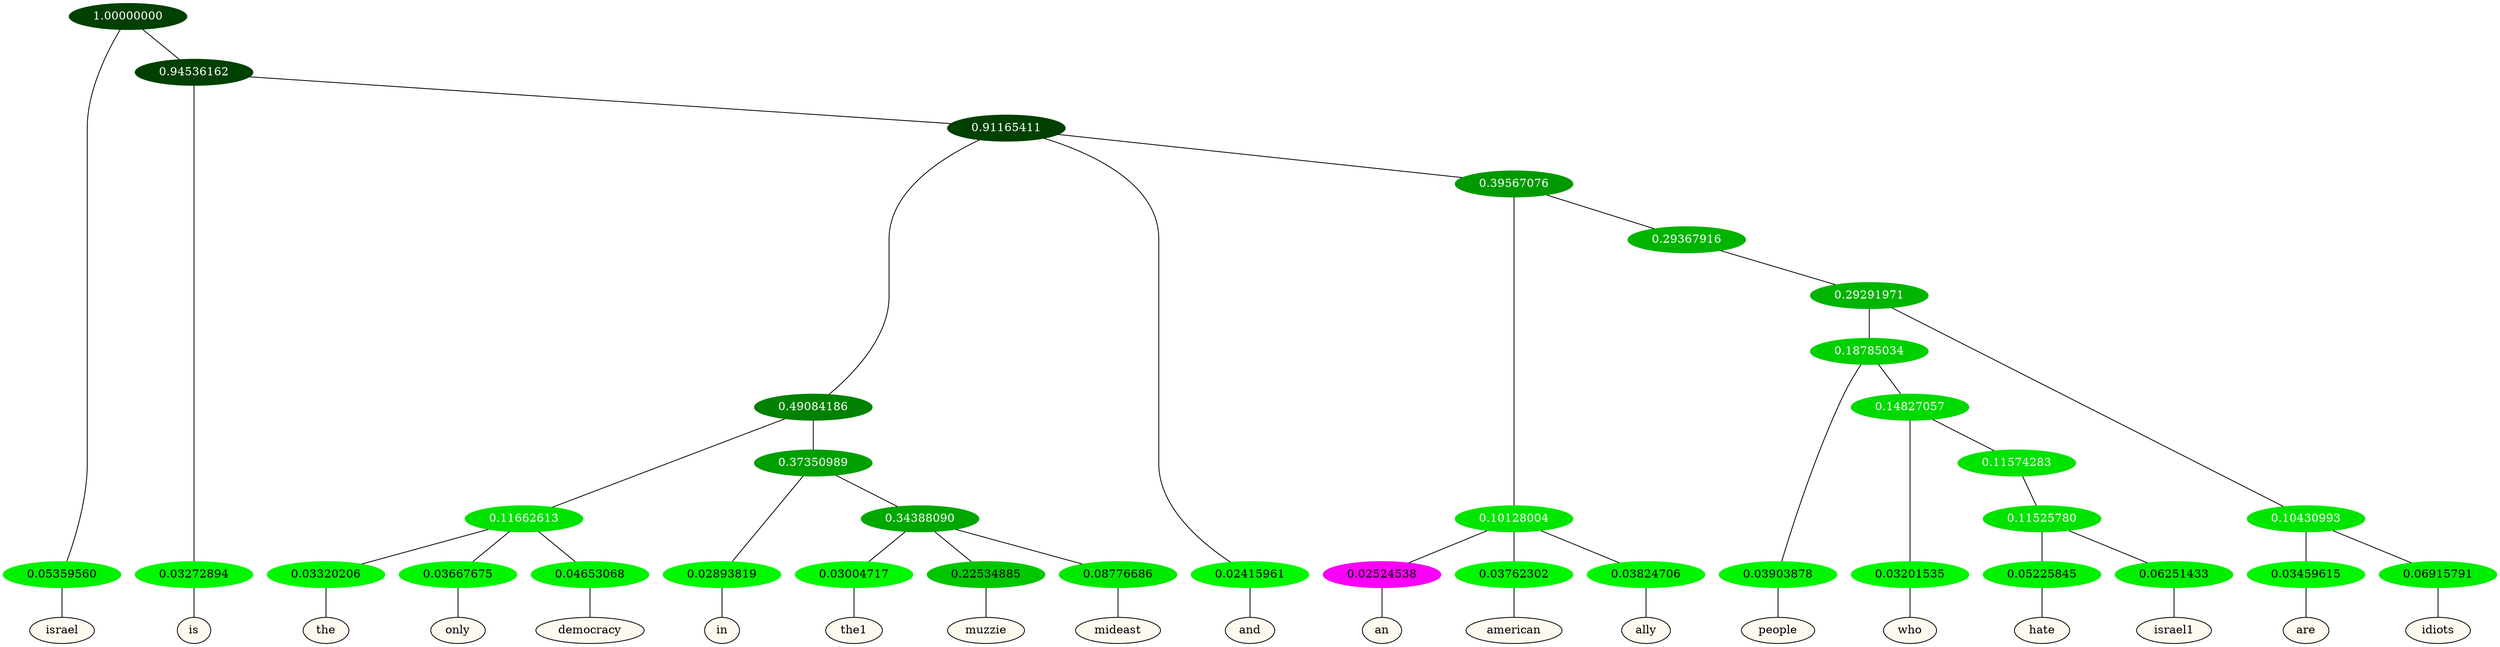 graph {
	node [format=png height=0.15 nodesep=0.001 ordering=out overlap=prism overlap_scaling=0.01 ranksep=0.001 ratio=0.2 style=filled width=0.15]
	{
		rank=same
		a_w_1 [label=israel color=black fillcolor=floralwhite style="filled,solid"]
		a_w_3 [label=is color=black fillcolor=floralwhite style="filled,solid"]
		a_w_12 [label=the color=black fillcolor=floralwhite style="filled,solid"]
		a_w_13 [label=only color=black fillcolor=floralwhite style="filled,solid"]
		a_w_14 [label=democracy color=black fillcolor=floralwhite style="filled,solid"]
		a_w_15 [label=in color=black fillcolor=floralwhite style="filled,solid"]
		a_w_21 [label=the1 color=black fillcolor=floralwhite style="filled,solid"]
		a_w_22 [label=muzzie color=black fillcolor=floralwhite style="filled,solid"]
		a_w_23 [label=mideast color=black fillcolor=floralwhite style="filled,solid"]
		a_w_6 [label=and color=black fillcolor=floralwhite style="filled,solid"]
		a_w_17 [label=an color=black fillcolor=floralwhite style="filled,solid"]
		a_w_18 [label=american color=black fillcolor=floralwhite style="filled,solid"]
		a_w_19 [label=ally color=black fillcolor=floralwhite style="filled,solid"]
		a_w_26 [label=people color=black fillcolor=floralwhite style="filled,solid"]
		a_w_30 [label=who color=black fillcolor=floralwhite style="filled,solid"]
		a_w_33 [label=hate color=black fillcolor=floralwhite style="filled,solid"]
		a_w_34 [label=israel1 color=black fillcolor=floralwhite style="filled,solid"]
		a_w_28 [label=are color=black fillcolor=floralwhite style="filled,solid"]
		a_w_29 [label=idiots color=black fillcolor=floralwhite style="filled,solid"]
	}
	a_n_1 -- a_w_1
	a_n_3 -- a_w_3
	a_n_12 -- a_w_12
	a_n_13 -- a_w_13
	a_n_14 -- a_w_14
	a_n_15 -- a_w_15
	a_n_21 -- a_w_21
	a_n_22 -- a_w_22
	a_n_23 -- a_w_23
	a_n_6 -- a_w_6
	a_n_17 -- a_w_17
	a_n_18 -- a_w_18
	a_n_19 -- a_w_19
	a_n_26 -- a_w_26
	a_n_30 -- a_w_30
	a_n_33 -- a_w_33
	a_n_34 -- a_w_34
	a_n_28 -- a_w_28
	a_n_29 -- a_w_29
	{
		rank=same
		a_n_1 [label=0.05359560 color="0.334 1.000 0.946" fontcolor=black]
		a_n_3 [label=0.03272894 color="0.334 1.000 0.967" fontcolor=black]
		a_n_12 [label=0.03320206 color="0.334 1.000 0.967" fontcolor=black]
		a_n_13 [label=0.03667675 color="0.334 1.000 0.963" fontcolor=black]
		a_n_14 [label=0.04653068 color="0.334 1.000 0.953" fontcolor=black]
		a_n_15 [label=0.02893819 color="0.334 1.000 0.971" fontcolor=black]
		a_n_21 [label=0.03004717 color="0.334 1.000 0.970" fontcolor=black]
		a_n_22 [label=0.22534885 color="0.334 1.000 0.775" fontcolor=black]
		a_n_23 [label=0.08776686 color="0.334 1.000 0.912" fontcolor=black]
		a_n_6 [label=0.02415961 color="0.334 1.000 0.976" fontcolor=black]
		a_n_17 [label=0.02524538 color="0.835 1.000 0.975" fontcolor=black]
		a_n_18 [label=0.03762302 color="0.334 1.000 0.962" fontcolor=black]
		a_n_19 [label=0.03824706 color="0.334 1.000 0.962" fontcolor=black]
		a_n_26 [label=0.03903878 color="0.334 1.000 0.961" fontcolor=black]
		a_n_30 [label=0.03201535 color="0.334 1.000 0.968" fontcolor=black]
		a_n_33 [label=0.05225845 color="0.334 1.000 0.948" fontcolor=black]
		a_n_34 [label=0.06251433 color="0.334 1.000 0.937" fontcolor=black]
		a_n_28 [label=0.03459615 color="0.334 1.000 0.965" fontcolor=black]
		a_n_29 [label=0.06915791 color="0.334 1.000 0.931" fontcolor=black]
	}
	a_n_0 [label=1.00000000 color="0.334 1.000 0.250" fontcolor=grey99]
	a_n_0 -- a_n_1
	a_n_2 [label=0.94536162 color="0.334 1.000 0.250" fontcolor=grey99]
	a_n_0 -- a_n_2
	a_n_2 -- a_n_3
	a_n_4 [label=0.91165411 color="0.334 1.000 0.250" fontcolor=grey99]
	a_n_2 -- a_n_4
	a_n_5 [label=0.49084186 color="0.334 1.000 0.509" fontcolor=grey99]
	a_n_4 -- a_n_5
	a_n_4 -- a_n_6
	a_n_7 [label=0.39567076 color="0.334 1.000 0.604" fontcolor=grey99]
	a_n_4 -- a_n_7
	a_n_8 [label=0.11662613 color="0.334 1.000 0.883" fontcolor=grey99]
	a_n_5 -- a_n_8
	a_n_9 [label=0.37350989 color="0.334 1.000 0.626" fontcolor=grey99]
	a_n_5 -- a_n_9
	a_n_10 [label=0.10128004 color="0.334 1.000 0.899" fontcolor=grey99]
	a_n_7 -- a_n_10
	a_n_11 [label=0.29367916 color="0.334 1.000 0.706" fontcolor=grey99]
	a_n_7 -- a_n_11
	a_n_8 -- a_n_12
	a_n_8 -- a_n_13
	a_n_8 -- a_n_14
	a_n_9 -- a_n_15
	a_n_16 [label=0.34388090 color="0.334 1.000 0.656" fontcolor=grey99]
	a_n_9 -- a_n_16
	a_n_10 -- a_n_17
	a_n_10 -- a_n_18
	a_n_10 -- a_n_19
	a_n_20 [label=0.29291971 color="0.334 1.000 0.707" fontcolor=grey99]
	a_n_11 -- a_n_20
	a_n_16 -- a_n_21
	a_n_16 -- a_n_22
	a_n_16 -- a_n_23
	a_n_24 [label=0.18785034 color="0.334 1.000 0.812" fontcolor=grey99]
	a_n_20 -- a_n_24
	a_n_25 [label=0.10430993 color="0.334 1.000 0.896" fontcolor=grey99]
	a_n_20 -- a_n_25
	a_n_24 -- a_n_26
	a_n_27 [label=0.14827057 color="0.334 1.000 0.852" fontcolor=grey99]
	a_n_24 -- a_n_27
	a_n_25 -- a_n_28
	a_n_25 -- a_n_29
	a_n_27 -- a_n_30
	a_n_31 [label=0.11574283 color="0.334 1.000 0.884" fontcolor=grey99]
	a_n_27 -- a_n_31
	a_n_32 [label=0.11525780 color="0.334 1.000 0.885" fontcolor=grey99]
	a_n_31 -- a_n_32
	a_n_32 -- a_n_33
	a_n_32 -- a_n_34
}
